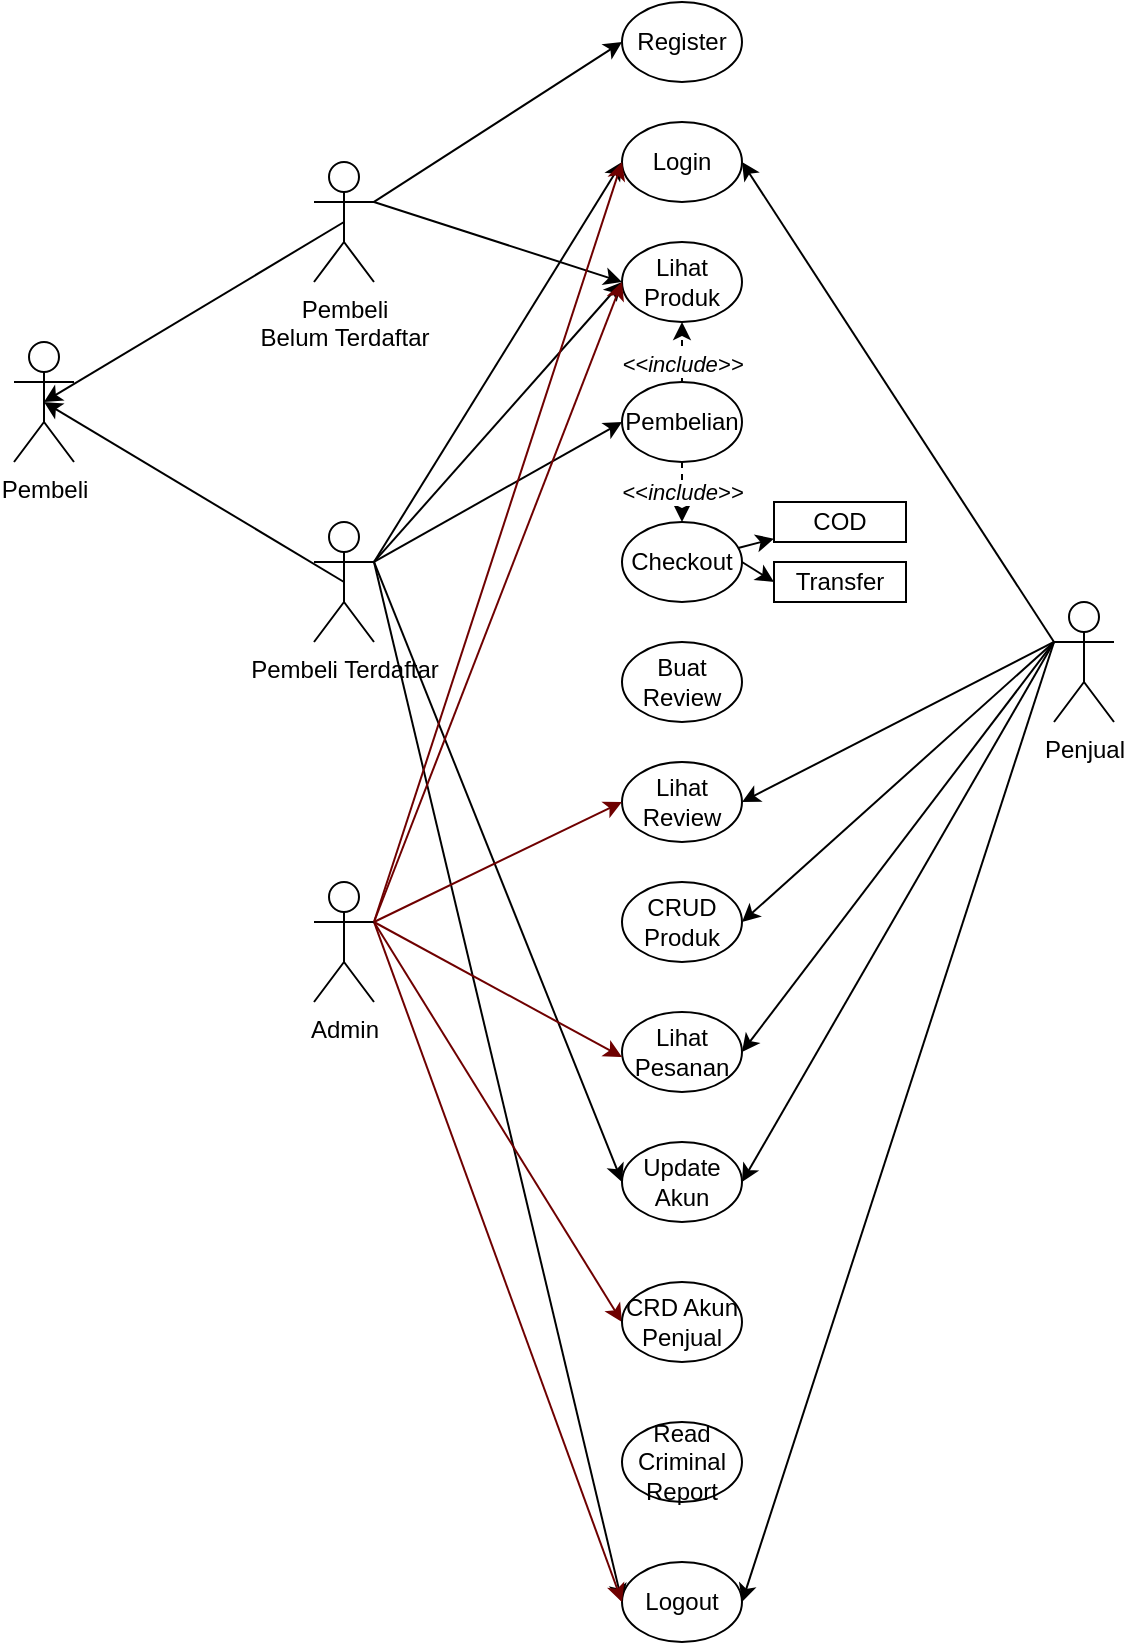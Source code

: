 <mxfile version="13.8.0"><diagram id="TrUWvDr39aSOwcggnOlQ" name="Page-1"><mxGraphModel dx="1422" dy="752" grid="1" gridSize="10" guides="1" tooltips="1" connect="1" arrows="1" fold="1" page="1" pageScale="1" pageWidth="827" pageHeight="1169" math="0" shadow="0"><root><mxCell id="0"/><mxCell id="1" parent="0"/><mxCell id="u5cSvp8QzxJan26DGT09-1" value="Pembeli" style="shape=umlActor;verticalLabelPosition=bottom;verticalAlign=top;html=1;outlineConnect=0;" vertex="1" parent="1"><mxGeometry x="80" y="250" width="30" height="60" as="geometry"/></mxCell><mxCell id="u5cSvp8QzxJan26DGT09-6" value="Register" style="ellipse;whiteSpace=wrap;html=1;" vertex="1" parent="1"><mxGeometry x="384" y="80" width="60" height="40" as="geometry"/></mxCell><mxCell id="u5cSvp8QzxJan26DGT09-9" value="Login" style="ellipse;whiteSpace=wrap;html=1;" vertex="1" parent="1"><mxGeometry x="384" y="140" width="60" height="40" as="geometry"/></mxCell><mxCell id="u5cSvp8QzxJan26DGT09-10" value="Lihat Produk" style="ellipse;whiteSpace=wrap;html=1;" vertex="1" parent="1"><mxGeometry x="384" y="200" width="60" height="40" as="geometry"/></mxCell><mxCell id="u5cSvp8QzxJan26DGT09-39" value="&lt;i&gt;&amp;lt;&amp;lt;include&amp;gt;&amp;gt;&lt;/i&gt;" style="edgeStyle=none;rounded=0;orthogonalLoop=1;jettySize=auto;html=1;dashed=1;entryX=0.5;entryY=1;entryDx=0;entryDy=0;" edge="1" parent="1" source="u5cSvp8QzxJan26DGT09-12" target="u5cSvp8QzxJan26DGT09-10"><mxGeometry x="-0.333" relative="1" as="geometry"><mxPoint x="414" y="280" as="targetPoint"/><mxPoint y="1" as="offset"/></mxGeometry></mxCell><mxCell id="u5cSvp8QzxJan26DGT09-41" value="&amp;lt;&amp;lt;&lt;i&gt;include&amp;gt;&amp;gt;&lt;/i&gt;" style="edgeStyle=none;rounded=0;orthogonalLoop=1;jettySize=auto;html=1;dashed=1;entryX=0.5;entryY=0;entryDx=0;entryDy=0;" edge="1" parent="1" source="u5cSvp8QzxJan26DGT09-12" target="u5cSvp8QzxJan26DGT09-42"><mxGeometry relative="1" as="geometry"><mxPoint x="414" y="430" as="targetPoint"/></mxGeometry></mxCell><mxCell id="u5cSvp8QzxJan26DGT09-12" value="Pembelian" style="ellipse;whiteSpace=wrap;html=1;" vertex="1" parent="1"><mxGeometry x="384" y="270" width="60" height="40" as="geometry"/></mxCell><mxCell id="u5cSvp8QzxJan26DGT09-19" style="rounded=0;orthogonalLoop=1;jettySize=auto;html=1;exitX=0.5;exitY=0.5;exitDx=0;exitDy=0;exitPerimeter=0;entryX=0.5;entryY=0.5;entryDx=0;entryDy=0;entryPerimeter=0;" edge="1" parent="1" source="u5cSvp8QzxJan26DGT09-13" target="u5cSvp8QzxJan26DGT09-1"><mxGeometry relative="1" as="geometry"><mxPoint x="110" y="270" as="targetPoint"/><mxPoint x="190" y="370" as="sourcePoint"/></mxGeometry></mxCell><mxCell id="u5cSvp8QzxJan26DGT09-22" style="rounded=0;orthogonalLoop=1;jettySize=auto;html=1;exitX=1;exitY=0.333;exitDx=0;exitDy=0;exitPerimeter=0;entryX=0;entryY=0.5;entryDx=0;entryDy=0;" edge="1" parent="1" source="u5cSvp8QzxJan26DGT09-13" target="u5cSvp8QzxJan26DGT09-9"><mxGeometry relative="1" as="geometry"/></mxCell><mxCell id="u5cSvp8QzxJan26DGT09-27" style="edgeStyle=none;rounded=0;orthogonalLoop=1;jettySize=auto;html=1;exitX=1;exitY=0.333;exitDx=0;exitDy=0;exitPerimeter=0;entryX=0;entryY=0.5;entryDx=0;entryDy=0;" edge="1" parent="1" source="u5cSvp8QzxJan26DGT09-13" target="u5cSvp8QzxJan26DGT09-12"><mxGeometry relative="1" as="geometry"/></mxCell><mxCell id="u5cSvp8QzxJan26DGT09-38" style="edgeStyle=none;rounded=0;orthogonalLoop=1;jettySize=auto;html=1;exitX=1;exitY=0.333;exitDx=0;exitDy=0;exitPerimeter=0;entryX=0;entryY=0.5;entryDx=0;entryDy=0;" edge="1" parent="1" source="u5cSvp8QzxJan26DGT09-13" target="u5cSvp8QzxJan26DGT09-10"><mxGeometry relative="1" as="geometry"/></mxCell><mxCell id="u5cSvp8QzxJan26DGT09-43" style="edgeStyle=none;rounded=0;orthogonalLoop=1;jettySize=auto;html=1;exitX=1;exitY=0.333;exitDx=0;exitDy=0;exitPerimeter=0;entryX=0;entryY=0.5;entryDx=0;entryDy=0;" edge="1" parent="1" source="u5cSvp8QzxJan26DGT09-13" target="u5cSvp8QzxJan26DGT09-28"><mxGeometry relative="1" as="geometry"/></mxCell><mxCell id="u5cSvp8QzxJan26DGT09-83" style="edgeStyle=none;rounded=0;orthogonalLoop=1;jettySize=auto;html=1;exitX=1;exitY=0.333;exitDx=0;exitDy=0;exitPerimeter=0;entryX=0;entryY=0.5;entryDx=0;entryDy=0;" edge="1" parent="1" source="u5cSvp8QzxJan26DGT09-13" target="u5cSvp8QzxJan26DGT09-81"><mxGeometry relative="1" as="geometry"/></mxCell><mxCell id="u5cSvp8QzxJan26DGT09-13" value="Pembeli Terdaftar" style="shape=umlActor;verticalLabelPosition=bottom;verticalAlign=top;html=1;outlineConnect=0;" vertex="1" parent="1"><mxGeometry x="230" y="340" width="30" height="60" as="geometry"/></mxCell><mxCell id="u5cSvp8QzxJan26DGT09-18" style="rounded=0;orthogonalLoop=1;jettySize=auto;html=1;entryX=0.5;entryY=0.5;entryDx=0;entryDy=0;entryPerimeter=0;exitX=0.5;exitY=0.5;exitDx=0;exitDy=0;exitPerimeter=0;" edge="1" parent="1" source="u5cSvp8QzxJan26DGT09-14" target="u5cSvp8QzxJan26DGT09-1"><mxGeometry relative="1" as="geometry"><mxPoint x="200" y="220" as="sourcePoint"/></mxGeometry></mxCell><mxCell id="u5cSvp8QzxJan26DGT09-20" style="rounded=0;orthogonalLoop=1;jettySize=auto;html=1;entryX=0;entryY=0.5;entryDx=0;entryDy=0;exitX=1;exitY=0.333;exitDx=0;exitDy=0;exitPerimeter=0;" edge="1" parent="1" source="u5cSvp8QzxJan26DGT09-14" target="u5cSvp8QzxJan26DGT09-6"><mxGeometry relative="1" as="geometry"><mxPoint x="340" y="160" as="sourcePoint"/></mxGeometry></mxCell><mxCell id="u5cSvp8QzxJan26DGT09-21" style="rounded=0;orthogonalLoop=1;jettySize=auto;html=1;exitX=1;exitY=0.333;exitDx=0;exitDy=0;exitPerimeter=0;entryX=0;entryY=0.5;entryDx=0;entryDy=0;" edge="1" parent="1" source="u5cSvp8QzxJan26DGT09-14" target="u5cSvp8QzxJan26DGT09-10"><mxGeometry relative="1" as="geometry"/></mxCell><mxCell id="u5cSvp8QzxJan26DGT09-14" value="Pembeli &lt;br&gt;Belum Terdaftar" style="shape=umlActor;verticalLabelPosition=bottom;verticalAlign=top;html=1;outlineConnect=0;" vertex="1" parent="1"><mxGeometry x="230" y="160" width="30" height="60" as="geometry"/></mxCell><mxCell id="u5cSvp8QzxJan26DGT09-28" value="Logout" style="ellipse;whiteSpace=wrap;html=1;" vertex="1" parent="1"><mxGeometry x="384" y="860" width="60" height="40" as="geometry"/></mxCell><mxCell id="u5cSvp8QzxJan26DGT09-71" value="" style="edgeStyle=none;rounded=0;orthogonalLoop=1;jettySize=auto;html=1;" edge="1" parent="1" source="u5cSvp8QzxJan26DGT09-42" target="u5cSvp8QzxJan26DGT09-70"><mxGeometry relative="1" as="geometry"/></mxCell><mxCell id="u5cSvp8QzxJan26DGT09-73" style="edgeStyle=none;rounded=0;orthogonalLoop=1;jettySize=auto;html=1;exitX=1;exitY=0.5;exitDx=0;exitDy=0;entryX=0;entryY=0.5;entryDx=0;entryDy=0;" edge="1" parent="1" source="u5cSvp8QzxJan26DGT09-42" target="u5cSvp8QzxJan26DGT09-72"><mxGeometry relative="1" as="geometry"/></mxCell><mxCell id="u5cSvp8QzxJan26DGT09-42" value="Checkout" style="ellipse;whiteSpace=wrap;html=1;" vertex="1" parent="1"><mxGeometry x="384" y="340" width="60" height="40" as="geometry"/></mxCell><mxCell id="u5cSvp8QzxJan26DGT09-44" value="Buat Review" style="ellipse;whiteSpace=wrap;html=1;" vertex="1" parent="1"><mxGeometry x="384" y="400" width="60" height="40" as="geometry"/></mxCell><mxCell id="u5cSvp8QzxJan26DGT09-63" style="edgeStyle=none;rounded=0;orthogonalLoop=1;jettySize=auto;html=1;exitX=0;exitY=0.333;exitDx=0;exitDy=0;exitPerimeter=0;entryX=1;entryY=0.5;entryDx=0;entryDy=0;" edge="1" parent="1" source="u5cSvp8QzxJan26DGT09-50" target="u5cSvp8QzxJan26DGT09-9"><mxGeometry relative="1" as="geometry"/></mxCell><mxCell id="u5cSvp8QzxJan26DGT09-66" style="edgeStyle=none;rounded=0;orthogonalLoop=1;jettySize=auto;html=1;exitX=0;exitY=0.333;exitDx=0;exitDy=0;exitPerimeter=0;entryX=1;entryY=0.5;entryDx=0;entryDy=0;" edge="1" parent="1" source="u5cSvp8QzxJan26DGT09-50" target="u5cSvp8QzxJan26DGT09-65"><mxGeometry relative="1" as="geometry"/></mxCell><mxCell id="u5cSvp8QzxJan26DGT09-67" style="edgeStyle=none;rounded=0;orthogonalLoop=1;jettySize=auto;html=1;exitX=0;exitY=0.333;exitDx=0;exitDy=0;exitPerimeter=0;entryX=1;entryY=0.5;entryDx=0;entryDy=0;" edge="1" parent="1" source="u5cSvp8QzxJan26DGT09-50" target="u5cSvp8QzxJan26DGT09-52"><mxGeometry relative="1" as="geometry"/></mxCell><mxCell id="u5cSvp8QzxJan26DGT09-68" style="edgeStyle=none;rounded=0;orthogonalLoop=1;jettySize=auto;html=1;exitX=0;exitY=0.333;exitDx=0;exitDy=0;exitPerimeter=0;entryX=1;entryY=0.5;entryDx=0;entryDy=0;" edge="1" parent="1" source="u5cSvp8QzxJan26DGT09-50" target="u5cSvp8QzxJan26DGT09-54"><mxGeometry relative="1" as="geometry"/></mxCell><mxCell id="u5cSvp8QzxJan26DGT09-69" style="edgeStyle=none;rounded=0;orthogonalLoop=1;jettySize=auto;html=1;exitX=0;exitY=0.333;exitDx=0;exitDy=0;exitPerimeter=0;entryX=1;entryY=0.5;entryDx=0;entryDy=0;" edge="1" parent="1" source="u5cSvp8QzxJan26DGT09-50" target="u5cSvp8QzxJan26DGT09-28"><mxGeometry relative="1" as="geometry"/></mxCell><mxCell id="u5cSvp8QzxJan26DGT09-84" style="edgeStyle=none;rounded=0;orthogonalLoop=1;jettySize=auto;html=1;exitX=0;exitY=0.333;exitDx=0;exitDy=0;exitPerimeter=0;entryX=1;entryY=0.5;entryDx=0;entryDy=0;" edge="1" parent="1" source="u5cSvp8QzxJan26DGT09-50" target="u5cSvp8QzxJan26DGT09-81"><mxGeometry relative="1" as="geometry"/></mxCell><mxCell id="u5cSvp8QzxJan26DGT09-50" value="Penjual" style="shape=umlActor;verticalLabelPosition=bottom;verticalAlign=top;html=1;outlineConnect=0;" vertex="1" parent="1"><mxGeometry x="600" y="380" width="30" height="60" as="geometry"/></mxCell><mxCell id="u5cSvp8QzxJan26DGT09-52" value="CRUD Produk" style="ellipse;whiteSpace=wrap;html=1;" vertex="1" parent="1"><mxGeometry x="384" y="520" width="60" height="40" as="geometry"/></mxCell><mxCell id="u5cSvp8QzxJan26DGT09-54" value="Lihat Pesanan" style="ellipse;whiteSpace=wrap;html=1;" vertex="1" parent="1"><mxGeometry x="384" y="585" width="60" height="40" as="geometry"/></mxCell><mxCell id="u5cSvp8QzxJan26DGT09-57" style="edgeStyle=none;rounded=0;orthogonalLoop=1;jettySize=auto;html=1;exitX=1;exitY=0.333;exitDx=0;exitDy=0;exitPerimeter=0;" edge="1" parent="1" source="u5cSvp8QzxJan26DGT09-1" target="u5cSvp8QzxJan26DGT09-1"><mxGeometry relative="1" as="geometry"/></mxCell><mxCell id="u5cSvp8QzxJan26DGT09-65" value="Lihat Review" style="ellipse;whiteSpace=wrap;html=1;" vertex="1" parent="1"><mxGeometry x="384" y="460" width="60" height="40" as="geometry"/></mxCell><mxCell id="u5cSvp8QzxJan26DGT09-70" value="COD" style="whiteSpace=wrap;html=1;" vertex="1" parent="1"><mxGeometry x="460" y="330" width="66" height="20" as="geometry"/></mxCell><mxCell id="u5cSvp8QzxJan26DGT09-72" value="Transfer" style="whiteSpace=wrap;html=1;" vertex="1" parent="1"><mxGeometry x="460" y="360" width="66" height="20" as="geometry"/></mxCell><mxCell id="u5cSvp8QzxJan26DGT09-75" style="edgeStyle=none;rounded=0;orthogonalLoop=1;jettySize=auto;html=1;exitX=1;exitY=0.333;exitDx=0;exitDy=0;exitPerimeter=0;entryX=0;entryY=0.5;entryDx=0;entryDy=0;fillColor=#a20025;strokeColor=#6F0000;" edge="1" parent="1" source="u5cSvp8QzxJan26DGT09-74" target="u5cSvp8QzxJan26DGT09-9"><mxGeometry relative="1" as="geometry"/></mxCell><mxCell id="u5cSvp8QzxJan26DGT09-85" style="edgeStyle=none;rounded=0;orthogonalLoop=1;jettySize=auto;html=1;exitX=1;exitY=0.333;exitDx=0;exitDy=0;exitPerimeter=0;entryX=0;entryY=0.5;entryDx=0;entryDy=0;fillColor=#a20025;strokeColor=#6F0000;" edge="1" parent="1" source="u5cSvp8QzxJan26DGT09-74" target="u5cSvp8QzxJan26DGT09-82"><mxGeometry relative="1" as="geometry"/></mxCell><mxCell id="u5cSvp8QzxJan26DGT09-99" style="edgeStyle=none;rounded=0;orthogonalLoop=1;jettySize=auto;html=1;exitX=1;exitY=0.333;exitDx=0;exitDy=0;exitPerimeter=0;entryX=0;entryY=0.5;entryDx=0;entryDy=0;fillColor=#a20025;strokeColor=#6F0000;" edge="1" parent="1" source="u5cSvp8QzxJan26DGT09-74" target="u5cSvp8QzxJan26DGT09-28"><mxGeometry relative="1" as="geometry"/></mxCell><mxCell id="u5cSvp8QzxJan26DGT09-74" value="Admin" style="shape=umlActor;verticalLabelPosition=bottom;verticalAlign=top;html=1;outlineConnect=0;" vertex="1" parent="1"><mxGeometry x="230" y="520" width="30" height="60" as="geometry"/></mxCell><mxCell id="u5cSvp8QzxJan26DGT09-81" value="Update Akun" style="ellipse;whiteSpace=wrap;html=1;" vertex="1" parent="1"><mxGeometry x="384" y="650" width="60" height="40" as="geometry"/></mxCell><mxCell id="u5cSvp8QzxJan26DGT09-82" value="CRD Akun Penjual" style="ellipse;whiteSpace=wrap;html=1;" vertex="1" parent="1"><mxGeometry x="384" y="720" width="60" height="40" as="geometry"/></mxCell><mxCell id="u5cSvp8QzxJan26DGT09-88" value="Read Criminal Report" style="ellipse;whiteSpace=wrap;html=1;" vertex="1" parent="1"><mxGeometry x="384" y="790" width="60" height="40" as="geometry"/></mxCell><mxCell id="u5cSvp8QzxJan26DGT09-91" style="edgeStyle=none;rounded=0;orthogonalLoop=1;jettySize=auto;html=1;exitX=0.5;exitY=1;exitDx=0;exitDy=0;" edge="1" parent="1" source="u5cSvp8QzxJan26DGT09-88" target="u5cSvp8QzxJan26DGT09-88"><mxGeometry relative="1" as="geometry"/></mxCell><mxCell id="u5cSvp8QzxJan26DGT09-96" style="edgeStyle=none;rounded=0;orthogonalLoop=1;jettySize=auto;html=1;fillColor=#a20025;strokeColor=#6F0000;entryX=0;entryY=0.5;entryDx=0;entryDy=0;" edge="1" parent="1" target="u5cSvp8QzxJan26DGT09-10"><mxGeometry relative="1" as="geometry"><mxPoint x="390" y="230" as="targetPoint"/><mxPoint x="260" y="540" as="sourcePoint"/></mxGeometry></mxCell><mxCell id="u5cSvp8QzxJan26DGT09-97" style="edgeStyle=none;rounded=0;orthogonalLoop=1;jettySize=auto;html=1;entryX=0;entryY=0.5;entryDx=0;entryDy=0;fillColor=#a20025;strokeColor=#6F0000;" edge="1" parent="1" target="u5cSvp8QzxJan26DGT09-65"><mxGeometry relative="1" as="geometry"><mxPoint x="260" y="540" as="sourcePoint"/><mxPoint x="394.0" y="470" as="targetPoint"/></mxGeometry></mxCell><mxCell id="u5cSvp8QzxJan26DGT09-98" style="edgeStyle=none;rounded=0;orthogonalLoop=1;jettySize=auto;html=1;entryX=0;entryY=0.5;entryDx=0;entryDy=0;fillColor=#a20025;strokeColor=#6F0000;" edge="1" parent="1"><mxGeometry relative="1" as="geometry"><mxPoint x="260" y="540" as="sourcePoint"/><mxPoint x="384.0" y="607.5" as="targetPoint"/></mxGeometry></mxCell></root></mxGraphModel></diagram></mxfile>